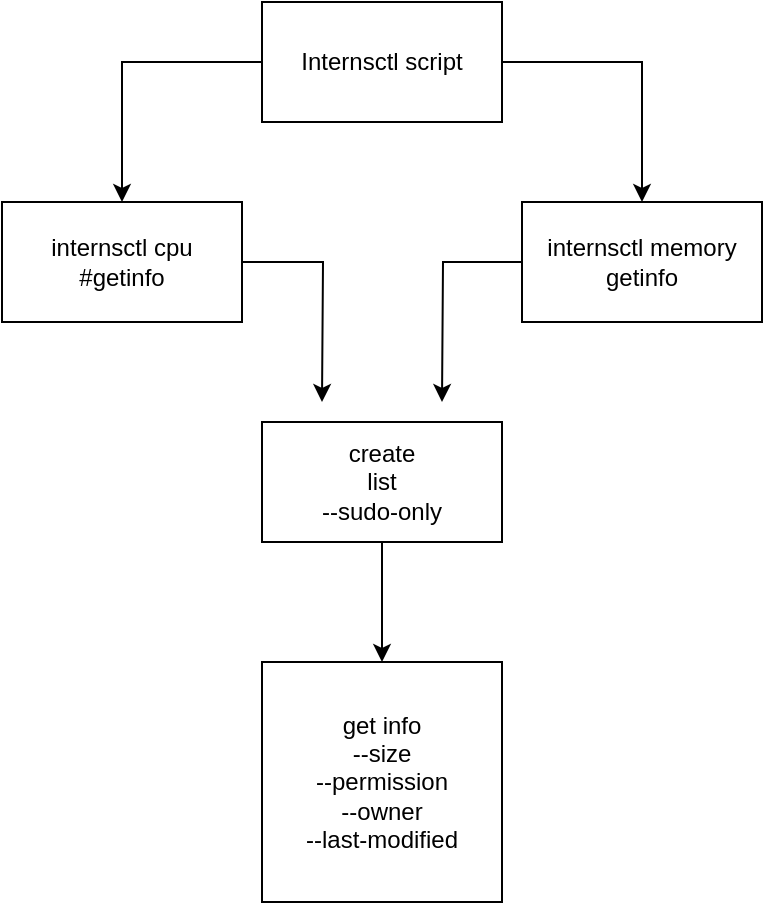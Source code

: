 <mxfile version="21.8.1" type="device">
  <diagram name="Page-1" id="WMIqsMFZFi27ppfSe4C-">
    <mxGraphModel dx="880" dy="498" grid="1" gridSize="10" guides="1" tooltips="1" connect="1" arrows="1" fold="1" page="1" pageScale="1" pageWidth="850" pageHeight="1100" math="0" shadow="0">
      <root>
        <mxCell id="0" />
        <mxCell id="1" parent="0" />
        <mxCell id="P_VvSyPYkRtTuopRqvUZ-6" style="edgeStyle=orthogonalEdgeStyle;rounded=0;orthogonalLoop=1;jettySize=auto;html=1;" edge="1" parent="1" source="bnpYZqFo9KLJwljTuqDl-1">
          <mxGeometry relative="1" as="geometry">
            <mxPoint x="450" y="220" as="targetPoint" />
          </mxGeometry>
        </mxCell>
        <mxCell id="bnpYZqFo9KLJwljTuqDl-1" value="internsctl memory&lt;br&gt;getinfo " style="rounded=0;whiteSpace=wrap;html=1;" parent="1" vertex="1">
          <mxGeometry x="490" y="120" width="120" height="60" as="geometry" />
        </mxCell>
        <mxCell id="P_VvSyPYkRtTuopRqvUZ-1" value="" style="edgeStyle=orthogonalEdgeStyle;rounded=0;orthogonalLoop=1;jettySize=auto;html=1;" edge="1" parent="1" source="bnpYZqFo9KLJwljTuqDl-2" target="bnpYZqFo9KLJwljTuqDl-1">
          <mxGeometry relative="1" as="geometry" />
        </mxCell>
        <mxCell id="P_VvSyPYkRtTuopRqvUZ-3" style="edgeStyle=orthogonalEdgeStyle;rounded=0;orthogonalLoop=1;jettySize=auto;html=1;entryX=0.5;entryY=0;entryDx=0;entryDy=0;" edge="1" parent="1" source="bnpYZqFo9KLJwljTuqDl-2" target="P_VvSyPYkRtTuopRqvUZ-2">
          <mxGeometry relative="1" as="geometry" />
        </mxCell>
        <mxCell id="bnpYZqFo9KLJwljTuqDl-2" value="Internsctl script" style="rounded=0;whiteSpace=wrap;html=1;" parent="1" vertex="1">
          <mxGeometry x="360" y="20" width="120" height="60" as="geometry" />
        </mxCell>
        <mxCell id="P_VvSyPYkRtTuopRqvUZ-5" style="edgeStyle=orthogonalEdgeStyle;rounded=0;orthogonalLoop=1;jettySize=auto;html=1;" edge="1" parent="1" source="P_VvSyPYkRtTuopRqvUZ-2">
          <mxGeometry relative="1" as="geometry">
            <mxPoint x="390" y="220" as="targetPoint" />
          </mxGeometry>
        </mxCell>
        <mxCell id="P_VvSyPYkRtTuopRqvUZ-2" value="internsctl cpu &lt;br&gt;#getinfo " style="rounded=0;whiteSpace=wrap;html=1;" vertex="1" parent="1">
          <mxGeometry x="230" y="120" width="120" height="60" as="geometry" />
        </mxCell>
        <mxCell id="P_VvSyPYkRtTuopRqvUZ-7" style="edgeStyle=orthogonalEdgeStyle;rounded=0;orthogonalLoop=1;jettySize=auto;html=1;" edge="1" parent="1" source="P_VvSyPYkRtTuopRqvUZ-4">
          <mxGeometry relative="1" as="geometry">
            <mxPoint x="420" y="350" as="targetPoint" />
          </mxGeometry>
        </mxCell>
        <mxCell id="P_VvSyPYkRtTuopRqvUZ-4" value="create&lt;br&gt;list&lt;br&gt;--sudo-only" style="rounded=0;whiteSpace=wrap;html=1;" vertex="1" parent="1">
          <mxGeometry x="360" y="230" width="120" height="60" as="geometry" />
        </mxCell>
        <mxCell id="P_VvSyPYkRtTuopRqvUZ-8" value="get info&lt;br&gt;--size&lt;br&gt;--permission&lt;br&gt;--owner&lt;br&gt;--last-modified" style="whiteSpace=wrap;html=1;aspect=fixed;" vertex="1" parent="1">
          <mxGeometry x="360" y="350" width="120" height="120" as="geometry" />
        </mxCell>
      </root>
    </mxGraphModel>
  </diagram>
</mxfile>
